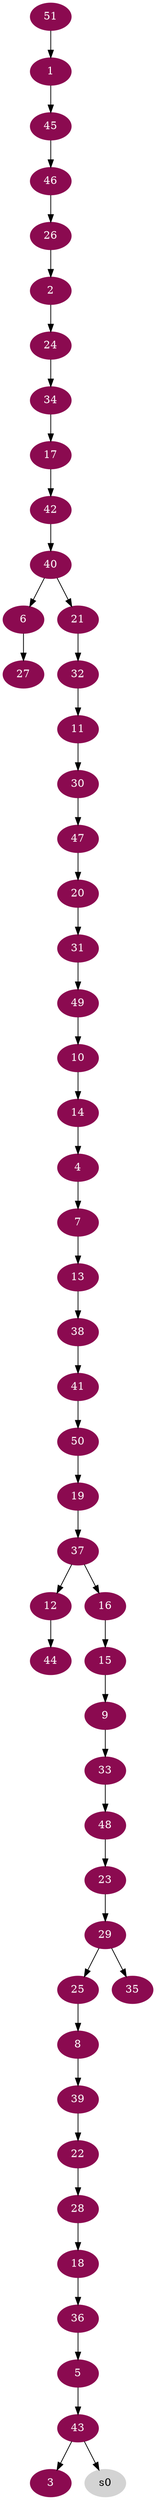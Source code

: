 digraph G {
node [color=deeppink4, style=filled, fontcolor=white];
51 -> 1;
26 -> 2;
43 -> 3;
14 -> 4;
36 -> 5;
40 -> 6;
4 -> 7;
25 -> 8;
15 -> 9;
49 -> 10;
32 -> 11;
37 -> 12;
7 -> 13;
10 -> 14;
16 -> 15;
37 -> 16;
34 -> 17;
28 -> 18;
50 -> 19;
47 -> 20;
40 -> 21;
39 -> 22;
48 -> 23;
2 -> 24;
29 -> 25;
46 -> 26;
6 -> 27;
22 -> 28;
23 -> 29;
11 -> 30;
20 -> 31;
21 -> 32;
9 -> 33;
24 -> 34;
29 -> 35;
18 -> 36;
19 -> 37;
13 -> 38;
8 -> 39;
42 -> 40;
38 -> 41;
17 -> 42;
5 -> 43;
12 -> 44;
1 -> 45;
45 -> 46;
30 -> 47;
33 -> 48;
31 -> 49;
41 -> 50;
node [color=lightgrey, style=filled, fontcolor=black];
43 -> s0;
}

